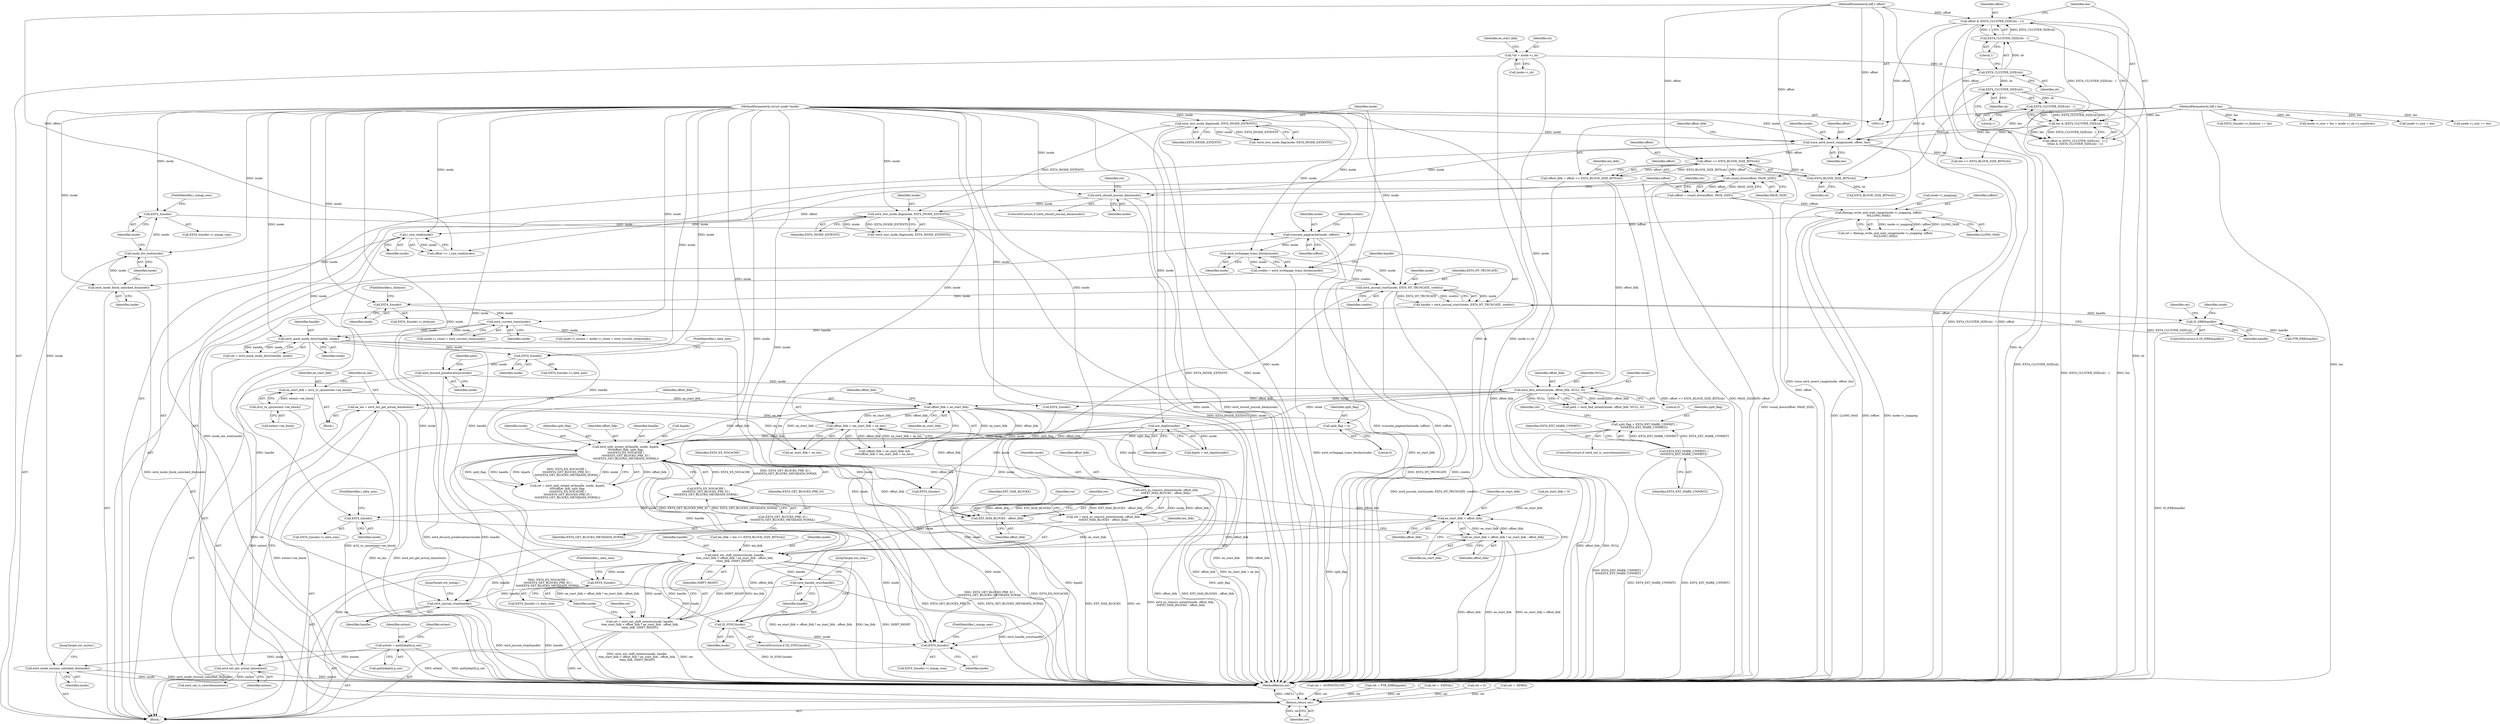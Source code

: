 digraph "0_linux_ea3d7209ca01da209cda6f0dea8be9cc4b7a933b_0@API" {
"1000434" [label="(Call,ext4_es_remove_extent(inode, offset_lblk,\n\t\t\tEXT_MAX_BLOCKS - offset_lblk))"];
"1000361" [label="(Call,ext_depth(inode))"];
"1000343" [label="(Call,ext4_find_extent(inode, offset_lblk, NULL, 0))"];
"1000339" [label="(Call,ext4_discard_preallocations(inode))"];
"1000336" [label="(Call,EXT4_I(inode))"];
"1000327" [label="(Call,ext4_mark_inode_dirty(handle, inode))"];
"1000296" [label="(Call,IS_ERR(handle))"];
"1000289" [label="(Call,handle = ext4_journal_start(inode, EXT4_HT_TRUNCATE, credits))"];
"1000291" [label="(Call,ext4_journal_start(inode, EXT4_HT_TRUNCATE, credits))"];
"1000287" [label="(Call,ext4_writepage_trans_blocks(inode))"];
"1000282" [label="(Call,truncate_pagecache(inode, ioffset))"];
"1000279" [label="(Call,EXT4_I(inode))"];
"1000274" [label="(Call,inode_dio_wait(inode))"];
"1000272" [label="(Call,ext4_inode_block_unlocked_dio(inode))"];
"1000264" [label="(Call,i_size_read(inode))"];
"1000234" [label="(Call,ext4_test_inode_flag(inode, EXT4_INODE_EXTENTS))"];
"1000197" [label="(Call,ext4_should_journal_data(inode))"];
"1000180" [label="(Call,trace_ext4_insert_range(inode, offset, len))"];
"1000148" [label="(Call,ext4_test_inode_flag(inode, EXT4_INODE_EXTENTS))"];
"1000115" [label="(MethodParameterIn,struct inode *inode)"];
"1000156" [label="(Call,offset & (EXT4_CLUSTER_SIZE(sb) - 1))"];
"1000116" [label="(MethodParameterIn,loff_t offset)"];
"1000158" [label="(Call,EXT4_CLUSTER_SIZE(sb) - 1)"];
"1000159" [label="(Call,EXT4_CLUSTER_SIZE(sb))"];
"1000120" [label="(Call,*sb = inode->i_sb)"];
"1000162" [label="(Call,len & (EXT4_CLUSTER_SIZE(sb) - 1))"];
"1000117" [label="(MethodParameterIn,loff_t len)"];
"1000164" [label="(Call,EXT4_CLUSTER_SIZE(sb) - 1)"];
"1000165" [label="(Call,EXT4_CLUSTER_SIZE(sb))"];
"1000217" [label="(Call,filemap_write_and_wait_range(inode->i_mapping, ioffset,\n\t\t\tLLONG_MAX))"];
"1000210" [label="(Call,ioffset = round_down(offset, PAGE_SIZE))"];
"1000212" [label="(Call,round_down(offset, PAGE_SIZE))"];
"1000186" [label="(Call,offset >> EXT4_BLOCK_SIZE_BITS(sb))"];
"1000188" [label="(Call,EXT4_BLOCK_SIZE_BITS(sb))"];
"1000285" [label="(Call,credits = ext4_writepage_trans_blocks(inode))"];
"1000323" [label="(Call,ext4_current_time(inode))"];
"1000311" [label="(Call,EXT4_I(inode))"];
"1000184" [label="(Call,offset_lblk = offset >> EXT4_BLOCK_SIZE_BITS(sb))"];
"1000404" [label="(Call,ext4_split_extent_at(handle, inode, &path,\n\t\t\t\t\toffset_lblk, split_flag,\n\t\t\t\t\tEXT4_EX_NOCACHE |\n\t\t\t\t\tEXT4_GET_BLOCKS_PRE_IO |\n\t\t\t\t\tEXT4_GET_BLOCKS_METADATA_NOFAIL))"];
"1000388" [label="(Call,offset_lblk < (ee_start_lblk + ee_len))"];
"1000385" [label="(Call,offset_lblk > ee_start_lblk)"];
"1000373" [label="(Call,ee_start_lblk = le32_to_cpu(extent->ee_block))"];
"1000375" [label="(Call,le32_to_cpu(extent->ee_block))"];
"1000379" [label="(Call,ee_len = ext4_ext_get_actual_len(extent))"];
"1000381" [label="(Call,ext4_ext_get_actual_len(extent))"];
"1000363" [label="(Call,extent = path[depth].p_ext)"];
"1000397" [label="(Call,split_flag = EXT4_EXT_MARK_UNWRIT1 |\n\t\t\t\t\tEXT4_EXT_MARK_UNWRIT2)"];
"1000399" [label="(Call,EXT4_EXT_MARK_UNWRIT1 |\n\t\t\t\t\tEXT4_EXT_MARK_UNWRIT2)"];
"1000142" [label="(Call,split_flag = 0)"];
"1000411" [label="(Call,EXT4_EX_NOCACHE |\n\t\t\t\t\tEXT4_GET_BLOCKS_PRE_IO |\n\t\t\t\t\tEXT4_GET_BLOCKS_METADATA_NOFAIL)"];
"1000413" [label="(Call,EXT4_GET_BLOCKS_PRE_IO |\n\t\t\t\t\tEXT4_GET_BLOCKS_METADATA_NOFAIL)"];
"1000437" [label="(Call,EXT_MAX_BLOCKS - offset_lblk)"];
"1000432" [label="(Call,ret = ext4_es_remove_extent(inode, offset_lblk,\n\t\t\tEXT_MAX_BLOCKS - offset_lblk))"];
"1000492" [label="(Return,return ret;)"];
"1000446" [label="(Call,EXT4_I(inode))"];
"1000481" [label="(Call,EXT4_I(inode))"];
"1000484" [label="(Call,ext4_inode_resume_unlocked_dio(inode))"];
"1000452" [label="(Call,ext4_ext_shift_extents(inode, handle,\n\t\tee_start_lblk > offset_lblk ? ee_start_lblk : offset_lblk,\n\t\tlen_lblk, SHIFT_RIGHT))"];
"1000450" [label="(Call,ret = ext4_ext_shift_extents(inode, handle,\n\t\tee_start_lblk > offset_lblk ? ee_start_lblk : offset_lblk,\n\t\tlen_lblk, SHIFT_RIGHT))"];
"1000466" [label="(Call,EXT4_I(inode))"];
"1000470" [label="(Call,IS_SYNC(inode))"];
"1000472" [label="(Call,ext4_handle_sync(handle))"];
"1000475" [label="(Call,ext4_journal_stop(handle))"];
"1000456" [label="(Call,ee_start_lblk > offset_lblk)"];
"1000455" [label="(Call,ee_start_lblk > offset_lblk ? ee_start_lblk : offset_lblk)"];
"1000365" [label="(Call,path[depth].p_ext)"];
"1000494" [label="(MethodReturn,int)"];
"1000265" [label="(Identifier,inode)"];
"1000189" [label="(Identifier,sb)"];
"1000382" [label="(Identifier,extent)"];
"1000482" [label="(Identifier,inode)"];
"1000274" [label="(Call,inode_dio_wait(inode))"];
"1000453" [label="(Identifier,inode)"];
"1000117" [label="(MethodParameterIn,loff_t len)"];
"1000401" [label="(Identifier,EXT4_EXT_MARK_UNWRIT2)"];
"1000477" [label="(JumpTarget,out_mmap:)"];
"1000235" [label="(Identifier,inode)"];
"1000340" [label="(Identifier,inode)"];
"1000469" [label="(ControlStructure,if (IS_SYNC(inode)))"];
"1000197" [label="(Call,ext4_should_journal_data(inode))"];
"1000288" [label="(Identifier,inode)"];
"1000120" [label="(Call,*sb = inode->i_sb)"];
"1000295" [label="(ControlStructure,if (IS_ERR(handle)))"];
"1000286" [label="(Identifier,credits)"];
"1000180" [label="(Call,trace_ext4_insert_range(inode, offset, len))"];
"1000402" [label="(Call,ret = ext4_split_extent_at(handle, inode, &path,\n\t\t\t\t\toffset_lblk, split_flag,\n\t\t\t\t\tEXT4_EX_NOCACHE |\n\t\t\t\t\tEXT4_GET_BLOCKS_PRE_IO |\n\t\t\t\t\tEXT4_GET_BLOCKS_METADATA_NOFAIL))"];
"1000375" [label="(Call,le32_to_cpu(extent->ee_block))"];
"1000475" [label="(Call,ext4_journal_stop(handle))"];
"1000371" [label="(Identifier,extent)"];
"1000451" [label="(Identifier,ret)"];
"1000293" [label="(Identifier,EXT4_HT_TRUNCATE)"];
"1000362" [label="(Identifier,inode)"];
"1000363" [label="(Call,extent = path[depth].p_ext)"];
"1000191" [label="(Identifier,len_lblk)"];
"1000304" [label="(Call,inode->i_size += len)"];
"1000376" [label="(Call,extent->ee_block)"];
"1000187" [label="(Identifier,offset)"];
"1000131" [label="(Call,ee_start_lblk = 0)"];
"1000345" [label="(Identifier,offset_lblk)"];
"1000485" [label="(Identifier,inode)"];
"1000470" [label="(Call,IS_SYNC(inode))"];
"1000492" [label="(Return,return ret;)"];
"1000161" [label="(Literal,1)"];
"1000158" [label="(Call,EXT4_CLUSTER_SIZE(sb) - 1)"];
"1000313" [label="(FieldIdentifier,i_disksize)"];
"1000336" [label="(Call,EXT4_I(inode))"];
"1000218" [label="(Call,inode->i_mapping)"];
"1000415" [label="(Identifier,EXT4_GET_BLOCKS_METADATA_NOFAIL)"];
"1000403" [label="(Identifier,ret)"];
"1000122" [label="(Call,inode->i_sb)"];
"1000436" [label="(Identifier,offset_lblk)"];
"1000162" [label="(Call,len & (EXT4_CLUSTER_SIZE(sb) - 1))"];
"1000309" [label="(Call,EXT4_I(inode)->i_disksize += len)"];
"1000188" [label="(Call,EXT4_BLOCK_SIZE_BITS(sb))"];
"1000290" [label="(Identifier,handle)"];
"1000361" [label="(Call,ext_depth(inode))"];
"1000285" [label="(Call,credits = ext4_writepage_trans_blocks(inode))"];
"1000433" [label="(Identifier,ret)"];
"1000116" [label="(MethodParameterIn,loff_t offset)"];
"1000466" [label="(Call,EXT4_I(inode))"];
"1000437" [label="(Call,EXT_MAX_BLOCKS - offset_lblk)"];
"1000455" [label="(Call,ee_start_lblk > offset_lblk ? ee_start_lblk : offset_lblk)"];
"1000454" [label="(Identifier,handle)"];
"1000359" [label="(Call,depth = ext_depth(inode))"];
"1000182" [label="(Identifier,offset)"];
"1000405" [label="(Identifier,handle)"];
"1000461" [label="(Identifier,len_lblk)"];
"1000421" [label="(Call,ret < 0)"];
"1000435" [label="(Identifier,inode)"];
"1000297" [label="(Identifier,handle)"];
"1000144" [label="(Literal,0)"];
"1000275" [label="(Identifier,inode)"];
"1000212" [label="(Call,round_down(offset, PAGE_SIZE))"];
"1000413" [label="(Call,EXT4_GET_BLOCKS_PRE_IO |\n\t\t\t\t\tEXT4_GET_BLOCKS_METADATA_NOFAIL)"];
"1000311" [label="(Call,EXT4_I(inode))"];
"1000236" [label="(Identifier,EXT4_INODE_EXTENTS)"];
"1000118" [label="(Block,)"];
"1000256" [label="(Call,ret = -EFBIG)"];
"1000319" [label="(Call,inode->i_ctime = ext4_current_time(inode))"];
"1000323" [label="(Call,ext4_current_time(inode))"];
"1000428" [label="(Call,EXT4_I(inode))"];
"1000432" [label="(Call,ret = ext4_es_remove_extent(inode, offset_lblk,\n\t\t\tEXT_MAX_BLOCKS - offset_lblk))"];
"1000346" [label="(Identifier,NULL)"];
"1000147" [label="(Call,!ext4_test_inode_flag(inode, EXT4_INODE_EXTENTS))"];
"1000483" [label="(FieldIdentifier,i_mmap_sem)"];
"1000150" [label="(Identifier,EXT4_INODE_EXTENTS)"];
"1000434" [label="(Call,ext4_es_remove_extent(inode, offset_lblk,\n\t\t\tEXT_MAX_BLOCKS - offset_lblk))"];
"1000389" [label="(Identifier,offset_lblk)"];
"1000459" [label="(Identifier,ee_start_lblk)"];
"1000216" [label="(Identifier,ret)"];
"1000159" [label="(Call,EXT4_CLUSTER_SIZE(sb))"];
"1000450" [label="(Call,ret = ext4_ext_shift_extents(inode, handle,\n\t\tee_start_lblk > offset_lblk ? ee_start_lblk : offset_lblk,\n\t\tlen_lblk, SHIFT_RIGHT))"];
"1000493" [label="(Identifier,ret)"];
"1000165" [label="(Call,EXT4_CLUSTER_SIZE(sb))"];
"1000238" [label="(Call,ret = -EOPNOTSUPP)"];
"1000222" [label="(Identifier,LLONG_MAX)"];
"1000481" [label="(Call,EXT4_I(inode))"];
"1000217" [label="(Call,filemap_write_and_wait_range(inode->i_mapping, ioffset,\n\t\t\tLLONG_MAX))"];
"1000344" [label="(Identifier,inode)"];
"1000280" [label="(Identifier,inode)"];
"1000201" [label="(Identifier,ret)"];
"1000234" [label="(Call,ext4_test_inode_flag(inode, EXT4_INODE_EXTENTS))"];
"1000329" [label="(Identifier,inode)"];
"1000164" [label="(Call,EXT4_CLUSTER_SIZE(sb) - 1)"];
"1000160" [label="(Identifier,sb)"];
"1000143" [label="(Identifier,split_flag)"];
"1000386" [label="(Identifier,offset_lblk)"];
"1000373" [label="(Call,ee_start_lblk = le32_to_cpu(extent->ee_block))"];
"1000474" [label="(JumpTarget,out_stop:)"];
"1000132" [label="(Identifier,ee_start_lblk)"];
"1000438" [label="(Identifier,EXT_MAX_BLOCKS)"];
"1000448" [label="(FieldIdentifier,i_data_sem)"];
"1000446" [label="(Call,EXT4_I(inode))"];
"1000292" [label="(Identifier,inode)"];
"1000324" [label="(Identifier,inode)"];
"1000385" [label="(Call,offset_lblk > ee_start_lblk)"];
"1000184" [label="(Call,offset_lblk = offset >> EXT4_BLOCK_SIZE_BITS(sb))"];
"1000312" [label="(Identifier,inode)"];
"1000142" [label="(Call,split_flag = 0)"];
"1000439" [label="(Identifier,offset_lblk)"];
"1000395" [label="(Call,ext4_ext_is_unwritten(extent))"];
"1000279" [label="(Call,EXT4_I(inode))"];
"1000355" [label="(Call,EXT4_I(inode))"];
"1000244" [label="(Call,inode->i_size + len > inode->i_sb->s_maxbytes)"];
"1000486" [label="(JumpTarget,out_mutex:)"];
"1000221" [label="(Identifier,ioffset)"];
"1000315" [label="(Call,inode->i_mtime = inode->i_ctime = ext4_current_time(inode))"];
"1000299" [label="(Call,ret = PTR_ERR(handle))"];
"1000264" [label="(Call,i_size_read(inode))"];
"1000115" [label="(MethodParameterIn,struct inode *inode)"];
"1000166" [label="(Identifier,sb)"];
"1000325" [label="(Call,ret = ext4_mark_inode_dirty(handle, inode))"];
"1000380" [label="(Identifier,ee_len)"];
"1000328" [label="(Identifier,handle)"];
"1000379" [label="(Call,ee_len = ext4_ext_get_actual_len(extent))"];
"1000300" [label="(Identifier,ret)"];
"1000407" [label="(Call,&path)"];
"1000387" [label="(Identifier,ee_start_lblk)"];
"1000190" [label="(Call,len_lblk = len >> EXT4_BLOCK_SIZE_BITS(sb))"];
"1000411" [label="(Call,EXT4_EX_NOCACHE |\n\t\t\t\t\tEXT4_GET_BLOCKS_PRE_IO |\n\t\t\t\t\tEXT4_GET_BLOCKS_METADATA_NOFAIL)"];
"1000186" [label="(Call,offset >> EXT4_BLOCK_SIZE_BITS(sb))"];
"1000342" [label="(Identifier,path)"];
"1000156" [label="(Call,offset & (EXT4_CLUSTER_SIZE(sb) - 1))"];
"1000457" [label="(Identifier,ee_start_lblk)"];
"1000211" [label="(Identifier,ioffset)"];
"1000406" [label="(Identifier,inode)"];
"1000272" [label="(Call,ext4_inode_block_unlocked_dio(inode))"];
"1000294" [label="(Identifier,credits)"];
"1000400" [label="(Identifier,EXT4_EXT_MARK_UNWRIT1)"];
"1000335" [label="(Call,EXT4_I(inode)->i_data_sem)"];
"1000198" [label="(Identifier,inode)"];
"1000192" [label="(Call,len >> EXT4_BLOCK_SIZE_BITS(sb))"];
"1000183" [label="(Identifier,len)"];
"1000310" [label="(Call,EXT4_I(inode)->i_disksize)"];
"1000210" [label="(Call,ioffset = round_down(offset, PAGE_SIZE))"];
"1000185" [label="(Identifier,offset_lblk)"];
"1000214" [label="(Identifier,PAGE_SIZE)"];
"1000364" [label="(Identifier,extent)"];
"1000233" [label="(Call,!ext4_test_inode_flag(inode, EXT4_INODE_EXTENTS))"];
"1000296" [label="(Call,IS_ERR(handle))"];
"1000397" [label="(Call,split_flag = EXT4_EXT_MARK_UNWRIT1 |\n\t\t\t\t\tEXT4_EXT_MARK_UNWRIT2)"];
"1000155" [label="(Call,offset & (EXT4_CLUSTER_SIZE(sb) - 1) ||\n\t\t\tlen & (EXT4_CLUSTER_SIZE(sb) - 1))"];
"1000462" [label="(Identifier,SHIFT_RIGHT)"];
"1000460" [label="(Identifier,offset_lblk)"];
"1000338" [label="(FieldIdentifier,i_data_sem)"];
"1000468" [label="(FieldIdentifier,i_data_sem)"];
"1000399" [label="(Call,EXT4_EXT_MARK_UNWRIT1 |\n\t\t\t\t\tEXT4_EXT_MARK_UNWRIT2)"];
"1000327" [label="(Call,ext4_mark_inode_dirty(handle, inode))"];
"1000452" [label="(Call,ext4_ext_shift_extents(inode, handle,\n\t\tee_start_lblk > offset_lblk ? ee_start_lblk : offset_lblk,\n\t\tlen_lblk, SHIFT_RIGHT))"];
"1000456" [label="(Call,ee_start_lblk > offset_lblk)"];
"1000343" [label="(Call,ext4_find_extent(inode, offset_lblk, NULL, 0))"];
"1000471" [label="(Identifier,inode)"];
"1000283" [label="(Identifier,inode)"];
"1000476" [label="(Identifier,handle)"];
"1000394" [label="(ControlStructure,if (ext4_ext_is_unwritten(extent)))"];
"1000410" [label="(Identifier,split_flag)"];
"1000267" [label="(Call,ret = -EINVAL)"];
"1000291" [label="(Call,ext4_journal_start(inode, EXT4_HT_TRUNCATE, credits))"];
"1000163" [label="(Identifier,len)"];
"1000465" [label="(Call,EXT4_I(inode)->i_data_sem)"];
"1000278" [label="(Call,EXT4_I(inode)->i_mmap_sem)"];
"1000347" [label="(Literal,0)"];
"1000157" [label="(Identifier,offset)"];
"1000167" [label="(Literal,1)"];
"1000447" [label="(Identifier,inode)"];
"1000194" [label="(Call,EXT4_BLOCK_SIZE_BITS(sb))"];
"1000196" [label="(ControlStructure,if (ext4_should_journal_data(inode)))"];
"1000284" [label="(Identifier,ioffset)"];
"1000213" [label="(Identifier,offset)"];
"1000480" [label="(Call,EXT4_I(inode)->i_mmap_sem)"];
"1000262" [label="(Call,offset >= i_size_read(inode))"];
"1000388" [label="(Call,offset_lblk < (ee_start_lblk + ee_len))"];
"1000301" [label="(Call,PTR_ERR(handle))"];
"1000398" [label="(Identifier,split_flag)"];
"1000281" [label="(FieldIdentifier,i_mmap_sem)"];
"1000390" [label="(Call,ee_start_lblk + ee_len)"];
"1000441" [label="(Identifier,ret)"];
"1000306" [label="(Identifier,inode)"];
"1000282" [label="(Call,truncate_pagecache(inode, ioffset))"];
"1000287" [label="(Call,ext4_writepage_trans_blocks(inode))"];
"1000149" [label="(Identifier,inode)"];
"1000339" [label="(Call,ext4_discard_preallocations(inode))"];
"1000467" [label="(Identifier,inode)"];
"1000273" [label="(Identifier,inode)"];
"1000289" [label="(Call,handle = ext4_journal_start(inode, EXT4_HT_TRUNCATE, credits))"];
"1000472" [label="(Call,ext4_handle_sync(handle))"];
"1000372" [label="(Block,)"];
"1000337" [label="(Identifier,inode)"];
"1000414" [label="(Identifier,EXT4_GET_BLOCKS_PRE_IO)"];
"1000181" [label="(Identifier,inode)"];
"1000404" [label="(Call,ext4_split_extent_at(handle, inode, &path,\n\t\t\t\t\toffset_lblk, split_flag,\n\t\t\t\t\tEXT4_EX_NOCACHE |\n\t\t\t\t\tEXT4_GET_BLOCKS_PRE_IO |\n\t\t\t\t\tEXT4_GET_BLOCKS_METADATA_NOFAIL))"];
"1000341" [label="(Call,path = ext4_find_extent(inode, offset_lblk, NULL, 0))"];
"1000245" [label="(Call,inode->i_size + len)"];
"1000384" [label="(Call,(offset_lblk > ee_start_lblk) &&\n\t\t\t\t(offset_lblk < (ee_start_lblk + ee_len)))"];
"1000381" [label="(Call,ext4_ext_get_actual_len(extent))"];
"1000445" [label="(Call,EXT4_I(inode)->i_data_sem)"];
"1000458" [label="(Identifier,offset_lblk)"];
"1000148" [label="(Call,ext4_test_inode_flag(inode, EXT4_INODE_EXTENTS))"];
"1000484" [label="(Call,ext4_inode_resume_unlocked_dio(inode))"];
"1000473" [label="(Identifier,handle)"];
"1000412" [label="(Identifier,EXT4_EX_NOCACHE)"];
"1000409" [label="(Identifier,offset_lblk)"];
"1000215" [label="(Call,ret = filemap_write_and_wait_range(inode->i_mapping, ioffset,\n\t\t\tLLONG_MAX))"];
"1000374" [label="(Identifier,ee_start_lblk)"];
"1000121" [label="(Identifier,sb)"];
"1000434" -> "1000432"  [label="AST: "];
"1000434" -> "1000437"  [label="CFG: "];
"1000435" -> "1000434"  [label="AST: "];
"1000436" -> "1000434"  [label="AST: "];
"1000437" -> "1000434"  [label="AST: "];
"1000432" -> "1000434"  [label="CFG: "];
"1000434" -> "1000494"  [label="DDG: offset_lblk"];
"1000434" -> "1000494"  [label="DDG: EXT_MAX_BLOCKS - offset_lblk"];
"1000434" -> "1000432"  [label="DDG: inode"];
"1000434" -> "1000432"  [label="DDG: offset_lblk"];
"1000434" -> "1000432"  [label="DDG: EXT_MAX_BLOCKS - offset_lblk"];
"1000361" -> "1000434"  [label="DDG: inode"];
"1000404" -> "1000434"  [label="DDG: inode"];
"1000115" -> "1000434"  [label="DDG: inode"];
"1000437" -> "1000434"  [label="DDG: offset_lblk"];
"1000437" -> "1000434"  [label="DDG: EXT_MAX_BLOCKS"];
"1000434" -> "1000446"  [label="DDG: inode"];
"1000434" -> "1000452"  [label="DDG: inode"];
"1000434" -> "1000456"  [label="DDG: offset_lblk"];
"1000361" -> "1000359"  [label="AST: "];
"1000361" -> "1000362"  [label="CFG: "];
"1000362" -> "1000361"  [label="AST: "];
"1000359" -> "1000361"  [label="CFG: "];
"1000361" -> "1000359"  [label="DDG: inode"];
"1000343" -> "1000361"  [label="DDG: inode"];
"1000115" -> "1000361"  [label="DDG: inode"];
"1000361" -> "1000404"  [label="DDG: inode"];
"1000361" -> "1000428"  [label="DDG: inode"];
"1000343" -> "1000341"  [label="AST: "];
"1000343" -> "1000347"  [label="CFG: "];
"1000344" -> "1000343"  [label="AST: "];
"1000345" -> "1000343"  [label="AST: "];
"1000346" -> "1000343"  [label="AST: "];
"1000347" -> "1000343"  [label="AST: "];
"1000341" -> "1000343"  [label="CFG: "];
"1000343" -> "1000494"  [label="DDG: NULL"];
"1000343" -> "1000494"  [label="DDG: offset_lblk"];
"1000343" -> "1000341"  [label="DDG: inode"];
"1000343" -> "1000341"  [label="DDG: offset_lblk"];
"1000343" -> "1000341"  [label="DDG: NULL"];
"1000343" -> "1000341"  [label="DDG: 0"];
"1000339" -> "1000343"  [label="DDG: inode"];
"1000115" -> "1000343"  [label="DDG: inode"];
"1000184" -> "1000343"  [label="DDG: offset_lblk"];
"1000343" -> "1000355"  [label="DDG: inode"];
"1000343" -> "1000385"  [label="DDG: offset_lblk"];
"1000343" -> "1000437"  [label="DDG: offset_lblk"];
"1000339" -> "1000118"  [label="AST: "];
"1000339" -> "1000340"  [label="CFG: "];
"1000340" -> "1000339"  [label="AST: "];
"1000342" -> "1000339"  [label="CFG: "];
"1000339" -> "1000494"  [label="DDG: ext4_discard_preallocations(inode)"];
"1000336" -> "1000339"  [label="DDG: inode"];
"1000115" -> "1000339"  [label="DDG: inode"];
"1000336" -> "1000335"  [label="AST: "];
"1000336" -> "1000337"  [label="CFG: "];
"1000337" -> "1000336"  [label="AST: "];
"1000338" -> "1000336"  [label="CFG: "];
"1000327" -> "1000336"  [label="DDG: inode"];
"1000115" -> "1000336"  [label="DDG: inode"];
"1000327" -> "1000325"  [label="AST: "];
"1000327" -> "1000329"  [label="CFG: "];
"1000328" -> "1000327"  [label="AST: "];
"1000329" -> "1000327"  [label="AST: "];
"1000325" -> "1000327"  [label="CFG: "];
"1000327" -> "1000325"  [label="DDG: handle"];
"1000327" -> "1000325"  [label="DDG: inode"];
"1000296" -> "1000327"  [label="DDG: handle"];
"1000323" -> "1000327"  [label="DDG: inode"];
"1000115" -> "1000327"  [label="DDG: inode"];
"1000327" -> "1000404"  [label="DDG: handle"];
"1000327" -> "1000452"  [label="DDG: handle"];
"1000327" -> "1000475"  [label="DDG: handle"];
"1000327" -> "1000481"  [label="DDG: inode"];
"1000296" -> "1000295"  [label="AST: "];
"1000296" -> "1000297"  [label="CFG: "];
"1000297" -> "1000296"  [label="AST: "];
"1000300" -> "1000296"  [label="CFG: "];
"1000306" -> "1000296"  [label="CFG: "];
"1000296" -> "1000494"  [label="DDG: IS_ERR(handle)"];
"1000289" -> "1000296"  [label="DDG: handle"];
"1000296" -> "1000301"  [label="DDG: handle"];
"1000289" -> "1000118"  [label="AST: "];
"1000289" -> "1000291"  [label="CFG: "];
"1000290" -> "1000289"  [label="AST: "];
"1000291" -> "1000289"  [label="AST: "];
"1000297" -> "1000289"  [label="CFG: "];
"1000289" -> "1000494"  [label="DDG: ext4_journal_start(inode, EXT4_HT_TRUNCATE, credits)"];
"1000291" -> "1000289"  [label="DDG: inode"];
"1000291" -> "1000289"  [label="DDG: EXT4_HT_TRUNCATE"];
"1000291" -> "1000289"  [label="DDG: credits"];
"1000291" -> "1000294"  [label="CFG: "];
"1000292" -> "1000291"  [label="AST: "];
"1000293" -> "1000291"  [label="AST: "];
"1000294" -> "1000291"  [label="AST: "];
"1000291" -> "1000494"  [label="DDG: credits"];
"1000291" -> "1000494"  [label="DDG: EXT4_HT_TRUNCATE"];
"1000287" -> "1000291"  [label="DDG: inode"];
"1000115" -> "1000291"  [label="DDG: inode"];
"1000285" -> "1000291"  [label="DDG: credits"];
"1000291" -> "1000311"  [label="DDG: inode"];
"1000291" -> "1000481"  [label="DDG: inode"];
"1000287" -> "1000285"  [label="AST: "];
"1000287" -> "1000288"  [label="CFG: "];
"1000288" -> "1000287"  [label="AST: "];
"1000285" -> "1000287"  [label="CFG: "];
"1000287" -> "1000285"  [label="DDG: inode"];
"1000282" -> "1000287"  [label="DDG: inode"];
"1000115" -> "1000287"  [label="DDG: inode"];
"1000282" -> "1000118"  [label="AST: "];
"1000282" -> "1000284"  [label="CFG: "];
"1000283" -> "1000282"  [label="AST: "];
"1000284" -> "1000282"  [label="AST: "];
"1000286" -> "1000282"  [label="CFG: "];
"1000282" -> "1000494"  [label="DDG: truncate_pagecache(inode, ioffset)"];
"1000282" -> "1000494"  [label="DDG: ioffset"];
"1000279" -> "1000282"  [label="DDG: inode"];
"1000115" -> "1000282"  [label="DDG: inode"];
"1000217" -> "1000282"  [label="DDG: ioffset"];
"1000279" -> "1000278"  [label="AST: "];
"1000279" -> "1000280"  [label="CFG: "];
"1000280" -> "1000279"  [label="AST: "];
"1000281" -> "1000279"  [label="CFG: "];
"1000274" -> "1000279"  [label="DDG: inode"];
"1000115" -> "1000279"  [label="DDG: inode"];
"1000274" -> "1000118"  [label="AST: "];
"1000274" -> "1000275"  [label="CFG: "];
"1000275" -> "1000274"  [label="AST: "];
"1000280" -> "1000274"  [label="CFG: "];
"1000274" -> "1000494"  [label="DDG: inode_dio_wait(inode)"];
"1000272" -> "1000274"  [label="DDG: inode"];
"1000115" -> "1000274"  [label="DDG: inode"];
"1000272" -> "1000118"  [label="AST: "];
"1000272" -> "1000273"  [label="CFG: "];
"1000273" -> "1000272"  [label="AST: "];
"1000275" -> "1000272"  [label="CFG: "];
"1000272" -> "1000494"  [label="DDG: ext4_inode_block_unlocked_dio(inode)"];
"1000264" -> "1000272"  [label="DDG: inode"];
"1000115" -> "1000272"  [label="DDG: inode"];
"1000264" -> "1000262"  [label="AST: "];
"1000264" -> "1000265"  [label="CFG: "];
"1000265" -> "1000264"  [label="AST: "];
"1000262" -> "1000264"  [label="CFG: "];
"1000264" -> "1000494"  [label="DDG: inode"];
"1000264" -> "1000262"  [label="DDG: inode"];
"1000234" -> "1000264"  [label="DDG: inode"];
"1000115" -> "1000264"  [label="DDG: inode"];
"1000234" -> "1000233"  [label="AST: "];
"1000234" -> "1000236"  [label="CFG: "];
"1000235" -> "1000234"  [label="AST: "];
"1000236" -> "1000234"  [label="AST: "];
"1000233" -> "1000234"  [label="CFG: "];
"1000234" -> "1000494"  [label="DDG: EXT4_INODE_EXTENTS"];
"1000234" -> "1000494"  [label="DDG: inode"];
"1000234" -> "1000233"  [label="DDG: inode"];
"1000234" -> "1000233"  [label="DDG: EXT4_INODE_EXTENTS"];
"1000197" -> "1000234"  [label="DDG: inode"];
"1000115" -> "1000234"  [label="DDG: inode"];
"1000148" -> "1000234"  [label="DDG: EXT4_INODE_EXTENTS"];
"1000197" -> "1000196"  [label="AST: "];
"1000197" -> "1000198"  [label="CFG: "];
"1000198" -> "1000197"  [label="AST: "];
"1000201" -> "1000197"  [label="CFG: "];
"1000211" -> "1000197"  [label="CFG: "];
"1000197" -> "1000494"  [label="DDG: ext4_should_journal_data(inode)"];
"1000197" -> "1000494"  [label="DDG: inode"];
"1000180" -> "1000197"  [label="DDG: inode"];
"1000115" -> "1000197"  [label="DDG: inode"];
"1000180" -> "1000118"  [label="AST: "];
"1000180" -> "1000183"  [label="CFG: "];
"1000181" -> "1000180"  [label="AST: "];
"1000182" -> "1000180"  [label="AST: "];
"1000183" -> "1000180"  [label="AST: "];
"1000185" -> "1000180"  [label="CFG: "];
"1000180" -> "1000494"  [label="DDG: trace_ext4_insert_range(inode, offset, len)"];
"1000148" -> "1000180"  [label="DDG: inode"];
"1000115" -> "1000180"  [label="DDG: inode"];
"1000156" -> "1000180"  [label="DDG: offset"];
"1000116" -> "1000180"  [label="DDG: offset"];
"1000162" -> "1000180"  [label="DDG: len"];
"1000117" -> "1000180"  [label="DDG: len"];
"1000180" -> "1000186"  [label="DDG: offset"];
"1000180" -> "1000192"  [label="DDG: len"];
"1000148" -> "1000147"  [label="AST: "];
"1000148" -> "1000150"  [label="CFG: "];
"1000149" -> "1000148"  [label="AST: "];
"1000150" -> "1000148"  [label="AST: "];
"1000147" -> "1000148"  [label="CFG: "];
"1000148" -> "1000494"  [label="DDG: inode"];
"1000148" -> "1000494"  [label="DDG: EXT4_INODE_EXTENTS"];
"1000148" -> "1000147"  [label="DDG: inode"];
"1000148" -> "1000147"  [label="DDG: EXT4_INODE_EXTENTS"];
"1000115" -> "1000148"  [label="DDG: inode"];
"1000115" -> "1000114"  [label="AST: "];
"1000115" -> "1000494"  [label="DDG: inode"];
"1000115" -> "1000311"  [label="DDG: inode"];
"1000115" -> "1000323"  [label="DDG: inode"];
"1000115" -> "1000355"  [label="DDG: inode"];
"1000115" -> "1000404"  [label="DDG: inode"];
"1000115" -> "1000428"  [label="DDG: inode"];
"1000115" -> "1000446"  [label="DDG: inode"];
"1000115" -> "1000452"  [label="DDG: inode"];
"1000115" -> "1000466"  [label="DDG: inode"];
"1000115" -> "1000470"  [label="DDG: inode"];
"1000115" -> "1000481"  [label="DDG: inode"];
"1000115" -> "1000484"  [label="DDG: inode"];
"1000156" -> "1000155"  [label="AST: "];
"1000156" -> "1000158"  [label="CFG: "];
"1000157" -> "1000156"  [label="AST: "];
"1000158" -> "1000156"  [label="AST: "];
"1000163" -> "1000156"  [label="CFG: "];
"1000155" -> "1000156"  [label="CFG: "];
"1000156" -> "1000494"  [label="DDG: offset"];
"1000156" -> "1000494"  [label="DDG: EXT4_CLUSTER_SIZE(sb) - 1"];
"1000156" -> "1000155"  [label="DDG: offset"];
"1000156" -> "1000155"  [label="DDG: EXT4_CLUSTER_SIZE(sb) - 1"];
"1000116" -> "1000156"  [label="DDG: offset"];
"1000158" -> "1000156"  [label="DDG: EXT4_CLUSTER_SIZE(sb)"];
"1000158" -> "1000156"  [label="DDG: 1"];
"1000116" -> "1000114"  [label="AST: "];
"1000116" -> "1000494"  [label="DDG: offset"];
"1000116" -> "1000186"  [label="DDG: offset"];
"1000116" -> "1000212"  [label="DDG: offset"];
"1000116" -> "1000262"  [label="DDG: offset"];
"1000158" -> "1000161"  [label="CFG: "];
"1000159" -> "1000158"  [label="AST: "];
"1000161" -> "1000158"  [label="AST: "];
"1000158" -> "1000494"  [label="DDG: EXT4_CLUSTER_SIZE(sb)"];
"1000159" -> "1000158"  [label="DDG: sb"];
"1000159" -> "1000160"  [label="CFG: "];
"1000160" -> "1000159"  [label="AST: "];
"1000161" -> "1000159"  [label="CFG: "];
"1000159" -> "1000494"  [label="DDG: sb"];
"1000120" -> "1000159"  [label="DDG: sb"];
"1000159" -> "1000165"  [label="DDG: sb"];
"1000159" -> "1000188"  [label="DDG: sb"];
"1000120" -> "1000118"  [label="AST: "];
"1000120" -> "1000122"  [label="CFG: "];
"1000121" -> "1000120"  [label="AST: "];
"1000122" -> "1000120"  [label="AST: "];
"1000132" -> "1000120"  [label="CFG: "];
"1000120" -> "1000494"  [label="DDG: sb"];
"1000120" -> "1000494"  [label="DDG: inode->i_sb"];
"1000162" -> "1000155"  [label="AST: "];
"1000162" -> "1000164"  [label="CFG: "];
"1000163" -> "1000162"  [label="AST: "];
"1000164" -> "1000162"  [label="AST: "];
"1000155" -> "1000162"  [label="CFG: "];
"1000162" -> "1000494"  [label="DDG: EXT4_CLUSTER_SIZE(sb) - 1"];
"1000162" -> "1000494"  [label="DDG: len"];
"1000162" -> "1000155"  [label="DDG: len"];
"1000162" -> "1000155"  [label="DDG: EXT4_CLUSTER_SIZE(sb) - 1"];
"1000117" -> "1000162"  [label="DDG: len"];
"1000164" -> "1000162"  [label="DDG: EXT4_CLUSTER_SIZE(sb)"];
"1000164" -> "1000162"  [label="DDG: 1"];
"1000117" -> "1000114"  [label="AST: "];
"1000117" -> "1000494"  [label="DDG: len"];
"1000117" -> "1000192"  [label="DDG: len"];
"1000117" -> "1000244"  [label="DDG: len"];
"1000117" -> "1000245"  [label="DDG: len"];
"1000117" -> "1000304"  [label="DDG: len"];
"1000117" -> "1000309"  [label="DDG: len"];
"1000164" -> "1000167"  [label="CFG: "];
"1000165" -> "1000164"  [label="AST: "];
"1000167" -> "1000164"  [label="AST: "];
"1000164" -> "1000494"  [label="DDG: EXT4_CLUSTER_SIZE(sb)"];
"1000165" -> "1000164"  [label="DDG: sb"];
"1000165" -> "1000166"  [label="CFG: "];
"1000166" -> "1000165"  [label="AST: "];
"1000167" -> "1000165"  [label="CFG: "];
"1000165" -> "1000494"  [label="DDG: sb"];
"1000165" -> "1000188"  [label="DDG: sb"];
"1000217" -> "1000215"  [label="AST: "];
"1000217" -> "1000222"  [label="CFG: "];
"1000218" -> "1000217"  [label="AST: "];
"1000221" -> "1000217"  [label="AST: "];
"1000222" -> "1000217"  [label="AST: "];
"1000215" -> "1000217"  [label="CFG: "];
"1000217" -> "1000494"  [label="DDG: ioffset"];
"1000217" -> "1000494"  [label="DDG: inode->i_mapping"];
"1000217" -> "1000494"  [label="DDG: LLONG_MAX"];
"1000217" -> "1000215"  [label="DDG: inode->i_mapping"];
"1000217" -> "1000215"  [label="DDG: ioffset"];
"1000217" -> "1000215"  [label="DDG: LLONG_MAX"];
"1000210" -> "1000217"  [label="DDG: ioffset"];
"1000210" -> "1000118"  [label="AST: "];
"1000210" -> "1000212"  [label="CFG: "];
"1000211" -> "1000210"  [label="AST: "];
"1000212" -> "1000210"  [label="AST: "];
"1000216" -> "1000210"  [label="CFG: "];
"1000210" -> "1000494"  [label="DDG: round_down(offset, PAGE_SIZE)"];
"1000212" -> "1000210"  [label="DDG: offset"];
"1000212" -> "1000210"  [label="DDG: PAGE_SIZE"];
"1000212" -> "1000214"  [label="CFG: "];
"1000213" -> "1000212"  [label="AST: "];
"1000214" -> "1000212"  [label="AST: "];
"1000212" -> "1000494"  [label="DDG: PAGE_SIZE"];
"1000212" -> "1000494"  [label="DDG: offset"];
"1000186" -> "1000212"  [label="DDG: offset"];
"1000212" -> "1000262"  [label="DDG: offset"];
"1000186" -> "1000184"  [label="AST: "];
"1000186" -> "1000188"  [label="CFG: "];
"1000187" -> "1000186"  [label="AST: "];
"1000188" -> "1000186"  [label="AST: "];
"1000184" -> "1000186"  [label="CFG: "];
"1000186" -> "1000494"  [label="DDG: offset"];
"1000186" -> "1000184"  [label="DDG: offset"];
"1000186" -> "1000184"  [label="DDG: EXT4_BLOCK_SIZE_BITS(sb)"];
"1000188" -> "1000186"  [label="DDG: sb"];
"1000188" -> "1000189"  [label="CFG: "];
"1000189" -> "1000188"  [label="AST: "];
"1000188" -> "1000194"  [label="DDG: sb"];
"1000285" -> "1000118"  [label="AST: "];
"1000286" -> "1000285"  [label="AST: "];
"1000290" -> "1000285"  [label="CFG: "];
"1000285" -> "1000494"  [label="DDG: ext4_writepage_trans_blocks(inode)"];
"1000323" -> "1000319"  [label="AST: "];
"1000323" -> "1000324"  [label="CFG: "];
"1000324" -> "1000323"  [label="AST: "];
"1000319" -> "1000323"  [label="CFG: "];
"1000323" -> "1000315"  [label="DDG: inode"];
"1000323" -> "1000319"  [label="DDG: inode"];
"1000311" -> "1000323"  [label="DDG: inode"];
"1000311" -> "1000310"  [label="AST: "];
"1000311" -> "1000312"  [label="CFG: "];
"1000312" -> "1000311"  [label="AST: "];
"1000313" -> "1000311"  [label="CFG: "];
"1000184" -> "1000118"  [label="AST: "];
"1000185" -> "1000184"  [label="AST: "];
"1000191" -> "1000184"  [label="CFG: "];
"1000184" -> "1000494"  [label="DDG: offset >> EXT4_BLOCK_SIZE_BITS(sb)"];
"1000184" -> "1000494"  [label="DDG: offset_lblk"];
"1000404" -> "1000402"  [label="AST: "];
"1000404" -> "1000411"  [label="CFG: "];
"1000405" -> "1000404"  [label="AST: "];
"1000406" -> "1000404"  [label="AST: "];
"1000407" -> "1000404"  [label="AST: "];
"1000409" -> "1000404"  [label="AST: "];
"1000410" -> "1000404"  [label="AST: "];
"1000411" -> "1000404"  [label="AST: "];
"1000402" -> "1000404"  [label="CFG: "];
"1000404" -> "1000494"  [label="DDG: EXT4_EX_NOCACHE |\n\t\t\t\t\tEXT4_GET_BLOCKS_PRE_IO |\n\t\t\t\t\tEXT4_GET_BLOCKS_METADATA_NOFAIL"];
"1000404" -> "1000494"  [label="DDG: offset_lblk"];
"1000404" -> "1000494"  [label="DDG: &path"];
"1000404" -> "1000494"  [label="DDG: split_flag"];
"1000404" -> "1000402"  [label="DDG: offset_lblk"];
"1000404" -> "1000402"  [label="DDG: split_flag"];
"1000404" -> "1000402"  [label="DDG: handle"];
"1000404" -> "1000402"  [label="DDG: &path"];
"1000404" -> "1000402"  [label="DDG: EXT4_EX_NOCACHE |\n\t\t\t\t\tEXT4_GET_BLOCKS_PRE_IO |\n\t\t\t\t\tEXT4_GET_BLOCKS_METADATA_NOFAIL"];
"1000404" -> "1000402"  [label="DDG: inode"];
"1000388" -> "1000404"  [label="DDG: offset_lblk"];
"1000385" -> "1000404"  [label="DDG: offset_lblk"];
"1000397" -> "1000404"  [label="DDG: split_flag"];
"1000142" -> "1000404"  [label="DDG: split_flag"];
"1000411" -> "1000404"  [label="DDG: EXT4_EX_NOCACHE"];
"1000411" -> "1000404"  [label="DDG: EXT4_GET_BLOCKS_PRE_IO |\n\t\t\t\t\tEXT4_GET_BLOCKS_METADATA_NOFAIL"];
"1000404" -> "1000428"  [label="DDG: inode"];
"1000404" -> "1000437"  [label="DDG: offset_lblk"];
"1000404" -> "1000452"  [label="DDG: handle"];
"1000404" -> "1000475"  [label="DDG: handle"];
"1000388" -> "1000384"  [label="AST: "];
"1000388" -> "1000390"  [label="CFG: "];
"1000389" -> "1000388"  [label="AST: "];
"1000390" -> "1000388"  [label="AST: "];
"1000384" -> "1000388"  [label="CFG: "];
"1000388" -> "1000494"  [label="DDG: offset_lblk"];
"1000388" -> "1000494"  [label="DDG: ee_start_lblk + ee_len"];
"1000388" -> "1000384"  [label="DDG: offset_lblk"];
"1000388" -> "1000384"  [label="DDG: ee_start_lblk + ee_len"];
"1000385" -> "1000388"  [label="DDG: offset_lblk"];
"1000385" -> "1000388"  [label="DDG: ee_start_lblk"];
"1000379" -> "1000388"  [label="DDG: ee_len"];
"1000388" -> "1000437"  [label="DDG: offset_lblk"];
"1000385" -> "1000384"  [label="AST: "];
"1000385" -> "1000387"  [label="CFG: "];
"1000386" -> "1000385"  [label="AST: "];
"1000387" -> "1000385"  [label="AST: "];
"1000389" -> "1000385"  [label="CFG: "];
"1000384" -> "1000385"  [label="CFG: "];
"1000385" -> "1000494"  [label="DDG: ee_start_lblk"];
"1000385" -> "1000494"  [label="DDG: offset_lblk"];
"1000385" -> "1000384"  [label="DDG: offset_lblk"];
"1000385" -> "1000384"  [label="DDG: ee_start_lblk"];
"1000373" -> "1000385"  [label="DDG: ee_start_lblk"];
"1000385" -> "1000390"  [label="DDG: ee_start_lblk"];
"1000385" -> "1000437"  [label="DDG: offset_lblk"];
"1000385" -> "1000456"  [label="DDG: ee_start_lblk"];
"1000373" -> "1000372"  [label="AST: "];
"1000373" -> "1000375"  [label="CFG: "];
"1000374" -> "1000373"  [label="AST: "];
"1000375" -> "1000373"  [label="AST: "];
"1000380" -> "1000373"  [label="CFG: "];
"1000373" -> "1000494"  [label="DDG: le32_to_cpu(extent->ee_block)"];
"1000375" -> "1000373"  [label="DDG: extent->ee_block"];
"1000375" -> "1000376"  [label="CFG: "];
"1000376" -> "1000375"  [label="AST: "];
"1000375" -> "1000494"  [label="DDG: extent->ee_block"];
"1000379" -> "1000372"  [label="AST: "];
"1000379" -> "1000381"  [label="CFG: "];
"1000380" -> "1000379"  [label="AST: "];
"1000381" -> "1000379"  [label="AST: "];
"1000386" -> "1000379"  [label="CFG: "];
"1000379" -> "1000494"  [label="DDG: ee_len"];
"1000379" -> "1000494"  [label="DDG: ext4_ext_get_actual_len(extent)"];
"1000381" -> "1000379"  [label="DDG: extent"];
"1000379" -> "1000390"  [label="DDG: ee_len"];
"1000381" -> "1000382"  [label="CFG: "];
"1000382" -> "1000381"  [label="AST: "];
"1000381" -> "1000494"  [label="DDG: extent"];
"1000363" -> "1000381"  [label="DDG: extent"];
"1000381" -> "1000395"  [label="DDG: extent"];
"1000363" -> "1000118"  [label="AST: "];
"1000363" -> "1000365"  [label="CFG: "];
"1000364" -> "1000363"  [label="AST: "];
"1000365" -> "1000363"  [label="AST: "];
"1000371" -> "1000363"  [label="CFG: "];
"1000363" -> "1000494"  [label="DDG: path[depth].p_ext"];
"1000363" -> "1000494"  [label="DDG: extent"];
"1000397" -> "1000394"  [label="AST: "];
"1000397" -> "1000399"  [label="CFG: "];
"1000398" -> "1000397"  [label="AST: "];
"1000399" -> "1000397"  [label="AST: "];
"1000403" -> "1000397"  [label="CFG: "];
"1000397" -> "1000494"  [label="DDG: EXT4_EXT_MARK_UNWRIT1 |\n\t\t\t\t\tEXT4_EXT_MARK_UNWRIT2"];
"1000399" -> "1000397"  [label="DDG: EXT4_EXT_MARK_UNWRIT1"];
"1000399" -> "1000397"  [label="DDG: EXT4_EXT_MARK_UNWRIT2"];
"1000399" -> "1000401"  [label="CFG: "];
"1000400" -> "1000399"  [label="AST: "];
"1000401" -> "1000399"  [label="AST: "];
"1000399" -> "1000494"  [label="DDG: EXT4_EXT_MARK_UNWRIT2"];
"1000399" -> "1000494"  [label="DDG: EXT4_EXT_MARK_UNWRIT1"];
"1000142" -> "1000118"  [label="AST: "];
"1000142" -> "1000144"  [label="CFG: "];
"1000143" -> "1000142"  [label="AST: "];
"1000144" -> "1000142"  [label="AST: "];
"1000149" -> "1000142"  [label="CFG: "];
"1000142" -> "1000494"  [label="DDG: split_flag"];
"1000411" -> "1000413"  [label="CFG: "];
"1000412" -> "1000411"  [label="AST: "];
"1000413" -> "1000411"  [label="AST: "];
"1000411" -> "1000494"  [label="DDG: EXT4_EX_NOCACHE"];
"1000411" -> "1000494"  [label="DDG: EXT4_GET_BLOCKS_PRE_IO |\n\t\t\t\t\tEXT4_GET_BLOCKS_METADATA_NOFAIL"];
"1000413" -> "1000411"  [label="DDG: EXT4_GET_BLOCKS_PRE_IO"];
"1000413" -> "1000411"  [label="DDG: EXT4_GET_BLOCKS_METADATA_NOFAIL"];
"1000413" -> "1000415"  [label="CFG: "];
"1000414" -> "1000413"  [label="AST: "];
"1000415" -> "1000413"  [label="AST: "];
"1000413" -> "1000494"  [label="DDG: EXT4_GET_BLOCKS_PRE_IO"];
"1000413" -> "1000494"  [label="DDG: EXT4_GET_BLOCKS_METADATA_NOFAIL"];
"1000437" -> "1000439"  [label="CFG: "];
"1000438" -> "1000437"  [label="AST: "];
"1000439" -> "1000437"  [label="AST: "];
"1000437" -> "1000494"  [label="DDG: EXT_MAX_BLOCKS"];
"1000432" -> "1000118"  [label="AST: "];
"1000433" -> "1000432"  [label="AST: "];
"1000441" -> "1000432"  [label="CFG: "];
"1000432" -> "1000494"  [label="DDG: ext4_es_remove_extent(inode, offset_lblk,\n\t\t\tEXT_MAX_BLOCKS - offset_lblk)"];
"1000432" -> "1000494"  [label="DDG: ret"];
"1000432" -> "1000492"  [label="DDG: ret"];
"1000492" -> "1000118"  [label="AST: "];
"1000492" -> "1000493"  [label="CFG: "];
"1000493" -> "1000492"  [label="AST: "];
"1000494" -> "1000492"  [label="CFG: "];
"1000492" -> "1000494"  [label="DDG: <RET>"];
"1000493" -> "1000492"  [label="DDG: ret"];
"1000325" -> "1000492"  [label="DDG: ret"];
"1000238" -> "1000492"  [label="DDG: ret"];
"1000267" -> "1000492"  [label="DDG: ret"];
"1000421" -> "1000492"  [label="DDG: ret"];
"1000299" -> "1000492"  [label="DDG: ret"];
"1000450" -> "1000492"  [label="DDG: ret"];
"1000256" -> "1000492"  [label="DDG: ret"];
"1000446" -> "1000445"  [label="AST: "];
"1000446" -> "1000447"  [label="CFG: "];
"1000447" -> "1000446"  [label="AST: "];
"1000448" -> "1000446"  [label="CFG: "];
"1000446" -> "1000481"  [label="DDG: inode"];
"1000481" -> "1000480"  [label="AST: "];
"1000481" -> "1000482"  [label="CFG: "];
"1000482" -> "1000481"  [label="AST: "];
"1000483" -> "1000481"  [label="CFG: "];
"1000355" -> "1000481"  [label="DDG: inode"];
"1000470" -> "1000481"  [label="DDG: inode"];
"1000428" -> "1000481"  [label="DDG: inode"];
"1000481" -> "1000484"  [label="DDG: inode"];
"1000484" -> "1000118"  [label="AST: "];
"1000484" -> "1000485"  [label="CFG: "];
"1000485" -> "1000484"  [label="AST: "];
"1000486" -> "1000484"  [label="CFG: "];
"1000484" -> "1000494"  [label="DDG: inode"];
"1000484" -> "1000494"  [label="DDG: ext4_inode_resume_unlocked_dio(inode)"];
"1000452" -> "1000450"  [label="AST: "];
"1000452" -> "1000462"  [label="CFG: "];
"1000453" -> "1000452"  [label="AST: "];
"1000454" -> "1000452"  [label="AST: "];
"1000455" -> "1000452"  [label="AST: "];
"1000461" -> "1000452"  [label="AST: "];
"1000462" -> "1000452"  [label="AST: "];
"1000450" -> "1000452"  [label="CFG: "];
"1000452" -> "1000494"  [label="DDG: ee_start_lblk > offset_lblk ? ee_start_lblk : offset_lblk"];
"1000452" -> "1000494"  [label="DDG: len_lblk"];
"1000452" -> "1000494"  [label="DDG: SHIFT_RIGHT"];
"1000452" -> "1000450"  [label="DDG: ee_start_lblk > offset_lblk ? ee_start_lblk : offset_lblk"];
"1000452" -> "1000450"  [label="DDG: SHIFT_RIGHT"];
"1000452" -> "1000450"  [label="DDG: len_lblk"];
"1000452" -> "1000450"  [label="DDG: inode"];
"1000452" -> "1000450"  [label="DDG: handle"];
"1000456" -> "1000452"  [label="DDG: ee_start_lblk"];
"1000456" -> "1000452"  [label="DDG: offset_lblk"];
"1000190" -> "1000452"  [label="DDG: len_lblk"];
"1000452" -> "1000466"  [label="DDG: inode"];
"1000452" -> "1000472"  [label="DDG: handle"];
"1000452" -> "1000475"  [label="DDG: handle"];
"1000450" -> "1000118"  [label="AST: "];
"1000451" -> "1000450"  [label="AST: "];
"1000467" -> "1000450"  [label="CFG: "];
"1000450" -> "1000494"  [label="DDG: ext4_ext_shift_extents(inode, handle,\n\t\tee_start_lblk > offset_lblk ? ee_start_lblk : offset_lblk,\n\t\tlen_lblk, SHIFT_RIGHT)"];
"1000450" -> "1000494"  [label="DDG: ret"];
"1000466" -> "1000465"  [label="AST: "];
"1000466" -> "1000467"  [label="CFG: "];
"1000467" -> "1000466"  [label="AST: "];
"1000468" -> "1000466"  [label="CFG: "];
"1000466" -> "1000470"  [label="DDG: inode"];
"1000470" -> "1000469"  [label="AST: "];
"1000470" -> "1000471"  [label="CFG: "];
"1000471" -> "1000470"  [label="AST: "];
"1000473" -> "1000470"  [label="CFG: "];
"1000474" -> "1000470"  [label="CFG: "];
"1000470" -> "1000494"  [label="DDG: IS_SYNC(inode)"];
"1000472" -> "1000469"  [label="AST: "];
"1000472" -> "1000473"  [label="CFG: "];
"1000473" -> "1000472"  [label="AST: "];
"1000474" -> "1000472"  [label="CFG: "];
"1000472" -> "1000494"  [label="DDG: ext4_handle_sync(handle)"];
"1000472" -> "1000475"  [label="DDG: handle"];
"1000475" -> "1000118"  [label="AST: "];
"1000475" -> "1000476"  [label="CFG: "];
"1000476" -> "1000475"  [label="AST: "];
"1000477" -> "1000475"  [label="CFG: "];
"1000475" -> "1000494"  [label="DDG: handle"];
"1000475" -> "1000494"  [label="DDG: ext4_journal_stop(handle)"];
"1000456" -> "1000455"  [label="AST: "];
"1000456" -> "1000458"  [label="CFG: "];
"1000457" -> "1000456"  [label="AST: "];
"1000458" -> "1000456"  [label="AST: "];
"1000459" -> "1000456"  [label="CFG: "];
"1000460" -> "1000456"  [label="CFG: "];
"1000131" -> "1000456"  [label="DDG: ee_start_lblk"];
"1000456" -> "1000455"  [label="DDG: ee_start_lblk"];
"1000456" -> "1000455"  [label="DDG: offset_lblk"];
"1000455" -> "1000459"  [label="CFG: "];
"1000455" -> "1000460"  [label="CFG: "];
"1000459" -> "1000455"  [label="AST: "];
"1000460" -> "1000455"  [label="AST: "];
"1000461" -> "1000455"  [label="CFG: "];
"1000455" -> "1000494"  [label="DDG: offset_lblk"];
"1000455" -> "1000494"  [label="DDG: ee_start_lblk"];
"1000455" -> "1000494"  [label="DDG: ee_start_lblk > offset_lblk"];
}
